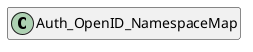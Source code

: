 @startuml
set namespaceSeparator \\
hide members
hide << alias >> circle

class Auth_OpenID_NamespaceMap
@enduml
